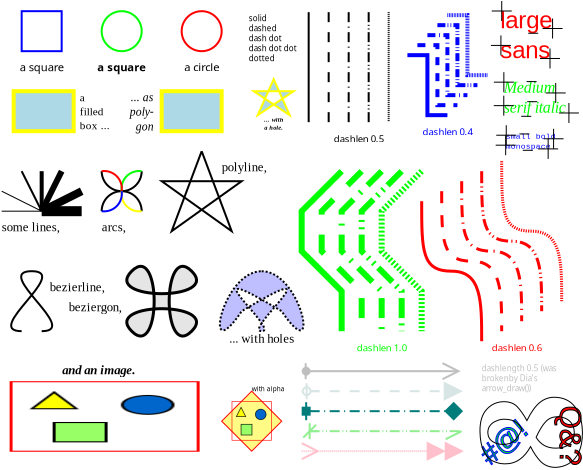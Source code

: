 <?xml version="1.0" encoding="UTF-8"?>
<dia:diagram xmlns:dia="http://www.lysator.liu.se/~alla/dia/">
  <dia:layer name="Background" visible="true">
    <dia:object type="Standard - Text" version="1" id="O0">
      <dia:attribute name="obj_pos">
        <dia:point val="26.108,5.081"/>
      </dia:attribute>
      <dia:attribute name="obj_bb">
        <dia:rectangle val="26.108,4.366;29.378,6.146"/>
      </dia:attribute>
      <dia:attribute name="text">
        <dia:composite type="text">
          <dia:attribute name="string">
            <dia:string>#Medium
serif italic#</dia:string>
          </dia:attribute>
          <dia:attribute name="font">
            <dia:font family="Times New Roman" style="8" name="Times-Italic"/>
          </dia:attribute>
          <dia:attribute name="height">
            <dia:real val="1"/>
          </dia:attribute>
          <dia:attribute name="pos">
            <dia:point val="26.108,5.081"/>
          </dia:attribute>
          <dia:attribute name="color">
            <dia:color val="#00ff00"/>
          </dia:attribute>
          <dia:attribute name="alignment">
            <dia:enum val="0"/>
          </dia:attribute>
        </dia:composite>
      </dia:attribute>
      <dia:attribute name="valign">
        <dia:enum val="3"/>
      </dia:attribute>
    </dia:object>
    <dia:object type="Standard - Polygon" version="0" id="O1">
      <dia:attribute name="obj_pos">
        <dia:point val="13.5,20"/>
      </dia:attribute>
      <dia:attribute name="obj_bb">
        <dia:rectangle val="12,20;15,23"/>
      </dia:attribute>
      <dia:attribute name="poly_points">
        <dia:point val="13.5,20"/>
        <dia:point val="15,21.5"/>
        <dia:point val="13.5,23"/>
        <dia:point val="12,21.5"/>
      </dia:attribute>
      <dia:attribute name="line_color">
        <dia:color val="#ff0000"/>
      </dia:attribute>
      <dia:attribute name="line_width">
        <dia:real val="0"/>
      </dia:attribute>
      <dia:attribute name="inner_color">
        <dia:color val="#fffb85"/>
      </dia:attribute>
      <dia:attribute name="show_background">
        <dia:boolean val="true"/>
      </dia:attribute>
    </dia:object>
    <dia:object type="Standard - Box" version="0" id="O2">
      <dia:attribute name="obj_pos">
        <dia:point val="6,1"/>
      </dia:attribute>
      <dia:attribute name="obj_bb">
        <dia:rectangle val="5.95,0.95;8.05,3.05"/>
      </dia:attribute>
      <dia:attribute name="elem_corner">
        <dia:point val="6,1"/>
      </dia:attribute>
      <dia:attribute name="elem_width">
        <dia:real val="2"/>
      </dia:attribute>
      <dia:attribute name="elem_height">
        <dia:real val="2"/>
      </dia:attribute>
      <dia:attribute name="border_color">
        <dia:color val="#00ff00"/>
      </dia:attribute>
      <dia:attribute name="show_background">
        <dia:boolean val="true"/>
      </dia:attribute>
      <dia:attribute name="corner_radius">
        <dia:real val="1"/>
      </dia:attribute>
    </dia:object>
    <dia:object type="Standard - Text" version="1" id="O3">
      <dia:attribute name="obj_pos">
        <dia:point val="7,4"/>
      </dia:attribute>
      <dia:attribute name="obj_bb">
        <dia:rectangle val="5.633,3.48;8.367,4.133"/>
      </dia:attribute>
      <dia:attribute name="text">
        <dia:composite type="text">
          <dia:attribute name="string">
            <dia:string>#a square#</dia:string>
          </dia:attribute>
          <dia:attribute name="font">
            <dia:font family="sans" style="80" name="Helvetica-Bold"/>
          </dia:attribute>
          <dia:attribute name="height">
            <dia:real val="0.7"/>
          </dia:attribute>
          <dia:attribute name="pos">
            <dia:point val="7,4"/>
          </dia:attribute>
          <dia:attribute name="color">
            <dia:color val="#000000"/>
          </dia:attribute>
          <dia:attribute name="alignment">
            <dia:enum val="1"/>
          </dia:attribute>
        </dia:composite>
      </dia:attribute>
      <dia:attribute name="valign">
        <dia:enum val="3"/>
      </dia:attribute>
    </dia:object>
    <dia:object type="Standard - Ellipse" version="0" id="O4">
      <dia:attribute name="obj_pos">
        <dia:point val="10,1"/>
      </dia:attribute>
      <dia:attribute name="obj_bb">
        <dia:rectangle val="9.95,0.95;12.05,3.05"/>
      </dia:attribute>
      <dia:attribute name="elem_corner">
        <dia:point val="10,1"/>
      </dia:attribute>
      <dia:attribute name="elem_width">
        <dia:real val="2"/>
      </dia:attribute>
      <dia:attribute name="elem_height">
        <dia:real val="2"/>
      </dia:attribute>
      <dia:attribute name="border_color">
        <dia:color val="#ff0000"/>
      </dia:attribute>
      <dia:attribute name="show_background">
        <dia:boolean val="false"/>
      </dia:attribute>
    </dia:object>
    <dia:object type="Standard - Text" version="1" id="O5">
      <dia:attribute name="obj_pos">
        <dia:point val="11,4"/>
      </dia:attribute>
      <dia:attribute name="obj_bb">
        <dia:rectangle val="9.996,3.48;12.004,4.133"/>
      </dia:attribute>
      <dia:attribute name="text">
        <dia:composite type="text">
          <dia:attribute name="string">
            <dia:string>#a circle#</dia:string>
          </dia:attribute>
          <dia:attribute name="font">
            <dia:font family="sans" style="0" name="Helvetica"/>
          </dia:attribute>
          <dia:attribute name="height">
            <dia:real val="0.7"/>
          </dia:attribute>
          <dia:attribute name="pos">
            <dia:point val="11,4"/>
          </dia:attribute>
          <dia:attribute name="color">
            <dia:color val="#000000"/>
          </dia:attribute>
          <dia:attribute name="alignment">
            <dia:enum val="1"/>
          </dia:attribute>
        </dia:composite>
      </dia:attribute>
      <dia:attribute name="valign">
        <dia:enum val="3"/>
      </dia:attribute>
    </dia:object>
    <dia:object type="Standard - Box" version="0" id="O6">
      <dia:attribute name="obj_pos">
        <dia:point val="1.6,5"/>
      </dia:attribute>
      <dia:attribute name="obj_bb">
        <dia:rectangle val="1.5,4.9;4.7,7.1"/>
      </dia:attribute>
      <dia:attribute name="elem_corner">
        <dia:point val="1.6,5"/>
      </dia:attribute>
      <dia:attribute name="elem_width">
        <dia:real val="3"/>
      </dia:attribute>
      <dia:attribute name="elem_height">
        <dia:real val="2"/>
      </dia:attribute>
      <dia:attribute name="border_width">
        <dia:real val="0.2"/>
      </dia:attribute>
      <dia:attribute name="border_color">
        <dia:color val="#ffff00"/>
      </dia:attribute>
      <dia:attribute name="inner_color">
        <dia:color val="#add8e6"/>
      </dia:attribute>
      <dia:attribute name="show_background">
        <dia:boolean val="true"/>
      </dia:attribute>
    </dia:object>
    <dia:object type="Standard - Text" version="1" id="O7">
      <dia:attribute name="obj_pos">
        <dia:point val="4.9,5.5"/>
      </dia:attribute>
      <dia:attribute name="obj_bb">
        <dia:rectangle val="4.9,5;6.3,6.867"/>
      </dia:attribute>
      <dia:attribute name="text">
        <dia:composite type="text">
          <dia:attribute name="string">
            <dia:string>#a 
filled
box ...#</dia:string>
          </dia:attribute>
          <dia:attribute name="font">
            <dia:font family="times new roman" style="0" name="Times-Roman"/>
          </dia:attribute>
          <dia:attribute name="height">
            <dia:real val="0.7"/>
          </dia:attribute>
          <dia:attribute name="pos">
            <dia:point val="4.9,5.5"/>
          </dia:attribute>
          <dia:attribute name="color">
            <dia:color val="#000000"/>
          </dia:attribute>
          <dia:attribute name="alignment">
            <dia:enum val="0"/>
          </dia:attribute>
        </dia:composite>
      </dia:attribute>
      <dia:attribute name="valign">
        <dia:enum val="3"/>
      </dia:attribute>
    </dia:object>
    <dia:object type="Standard - Polygon" version="0" id="O8">
      <dia:attribute name="obj_pos">
        <dia:point val="9,5"/>
      </dia:attribute>
      <dia:attribute name="obj_bb">
        <dia:rectangle val="8.9,4.9;12.1,7.1"/>
      </dia:attribute>
      <dia:attribute name="poly_points">
        <dia:point val="9,5"/>
        <dia:point val="12,5"/>
        <dia:point val="12,7"/>
        <dia:point val="9,7"/>
      </dia:attribute>
      <dia:attribute name="line_color">
        <dia:color val="#ffff00"/>
      </dia:attribute>
      <dia:attribute name="line_width">
        <dia:real val="0.2"/>
      </dia:attribute>
      <dia:attribute name="inner_color">
        <dia:color val="#add8e6"/>
      </dia:attribute>
      <dia:attribute name="show_background">
        <dia:boolean val="true"/>
      </dia:attribute>
    </dia:object>
    <dia:object type="Standard - Text" version="1" id="O9">
      <dia:attribute name="obj_pos">
        <dia:point val="8.6,5.5"/>
      </dia:attribute>
      <dia:attribute name="obj_bb">
        <dia:rectangle val="7.35,4.978;8.6,6.928"/>
      </dia:attribute>
      <dia:attribute name="text">
        <dia:composite type="text">
          <dia:attribute name="string">
            <dia:string>#... as
poly-
gon#</dia:string>
          </dia:attribute>
          <dia:attribute name="font">
            <dia:font family="times new roman" style="8" name="Times-Italic"/>
          </dia:attribute>
          <dia:attribute name="height">
            <dia:real val="0.73"/>
          </dia:attribute>
          <dia:attribute name="pos">
            <dia:point val="8.6,5.5"/>
          </dia:attribute>
          <dia:attribute name="color">
            <dia:color val="#000000"/>
          </dia:attribute>
          <dia:attribute name="alignment">
            <dia:enum val="2"/>
          </dia:attribute>
        </dia:composite>
      </dia:attribute>
      <dia:attribute name="valign">
        <dia:enum val="3"/>
      </dia:attribute>
    </dia:object>
    <dia:object type="Standard - Text" version="1" id="O10">
      <dia:attribute name="obj_pos">
        <dia:point val="3,4"/>
      </dia:attribute>
      <dia:attribute name="obj_bb">
        <dia:rectangle val="1.786,3.48;4.214,4.133"/>
      </dia:attribute>
      <dia:attribute name="text">
        <dia:composite type="text">
          <dia:attribute name="string">
            <dia:string>#a square#</dia:string>
          </dia:attribute>
          <dia:attribute name="font">
            <dia:font family="sans" style="0" name="Helvetica"/>
          </dia:attribute>
          <dia:attribute name="height">
            <dia:real val="0.7"/>
          </dia:attribute>
          <dia:attribute name="pos">
            <dia:point val="3,4"/>
          </dia:attribute>
          <dia:attribute name="color">
            <dia:color val="#000000"/>
          </dia:attribute>
          <dia:attribute name="alignment">
            <dia:enum val="1"/>
          </dia:attribute>
        </dia:composite>
      </dia:attribute>
      <dia:attribute name="valign">
        <dia:enum val="3"/>
      </dia:attribute>
    </dia:object>
    <dia:object type="Standard - Box" version="0" id="O11">
      <dia:attribute name="obj_pos">
        <dia:point val="2,1"/>
      </dia:attribute>
      <dia:attribute name="obj_bb">
        <dia:rectangle val="1.95,0.95;4.05,3.05"/>
      </dia:attribute>
      <dia:attribute name="elem_corner">
        <dia:point val="2,1"/>
      </dia:attribute>
      <dia:attribute name="elem_width">
        <dia:real val="2"/>
      </dia:attribute>
      <dia:attribute name="elem_height">
        <dia:real val="2"/>
      </dia:attribute>
      <dia:attribute name="border_color">
        <dia:color val="#0000ff"/>
      </dia:attribute>
      <dia:attribute name="show_background">
        <dia:boolean val="true"/>
      </dia:attribute>
    </dia:object>
    <dia:object type="Standard - Line" version="0" id="O12">
      <dia:attribute name="obj_pos">
        <dia:point val="1,11"/>
      </dia:attribute>
      <dia:attribute name="obj_bb">
        <dia:rectangle val="0.995,10.995;3.005,11.005"/>
      </dia:attribute>
      <dia:attribute name="conn_endpoints">
        <dia:point val="1,11"/>
        <dia:point val="3,11"/>
      </dia:attribute>
      <dia:attribute name="numcp">
        <dia:int val="1"/>
      </dia:attribute>
      <dia:attribute name="line_width">
        <dia:real val="0.01"/>
      </dia:attribute>
    </dia:object>
    <dia:object type="Standard - Line" version="0" id="O13">
      <dia:attribute name="obj_pos">
        <dia:point val="3,11"/>
      </dia:attribute>
      <dia:attribute name="obj_bb">
        <dia:rectangle val="0.966,9.966;3.034,11.034"/>
      </dia:attribute>
      <dia:attribute name="conn_endpoints">
        <dia:point val="3,11"/>
        <dia:point val="1,10"/>
      </dia:attribute>
      <dia:attribute name="numcp">
        <dia:int val="1"/>
      </dia:attribute>
      <dia:attribute name="line_width">
        <dia:real val="0.05"/>
      </dia:attribute>
    </dia:object>
    <dia:object type="Standard - Line" version="0" id="O14">
      <dia:attribute name="obj_pos">
        <dia:point val="3,11"/>
      </dia:attribute>
      <dia:attribute name="obj_bb">
        <dia:rectangle val="1.933,8.933;3.067,11.067"/>
      </dia:attribute>
      <dia:attribute name="conn_endpoints">
        <dia:point val="3,11"/>
        <dia:point val="2,9"/>
      </dia:attribute>
      <dia:attribute name="numcp">
        <dia:int val="1"/>
      </dia:attribute>
    </dia:object>
    <dia:object type="Standard - Line" version="0" id="O15">
      <dia:attribute name="obj_pos">
        <dia:point val="3,11"/>
      </dia:attribute>
      <dia:attribute name="obj_bb">
        <dia:rectangle val="2.9,8.9;3.1,11.1"/>
      </dia:attribute>
      <dia:attribute name="conn_endpoints">
        <dia:point val="3,11"/>
        <dia:point val="3,9"/>
      </dia:attribute>
      <dia:attribute name="numcp">
        <dia:int val="1"/>
      </dia:attribute>
      <dia:attribute name="line_width">
        <dia:real val="0.2"/>
      </dia:attribute>
    </dia:object>
    <dia:object type="Standard - Line" version="0" id="O16">
      <dia:attribute name="obj_pos">
        <dia:point val="3,11"/>
      </dia:attribute>
      <dia:attribute name="obj_bb">
        <dia:rectangle val="2.799,8.799;4.201,11.201"/>
      </dia:attribute>
      <dia:attribute name="conn_endpoints">
        <dia:point val="3,11"/>
        <dia:point val="4,9"/>
      </dia:attribute>
      <dia:attribute name="numcp">
        <dia:int val="1"/>
      </dia:attribute>
      <dia:attribute name="line_width">
        <dia:real val="0.3"/>
      </dia:attribute>
    </dia:object>
    <dia:object type="Standard - Line" version="0" id="O17">
      <dia:attribute name="obj_pos">
        <dia:point val="3,11"/>
      </dia:attribute>
      <dia:attribute name="obj_bb">
        <dia:rectangle val="2.732,9.732;5.268,11.268"/>
      </dia:attribute>
      <dia:attribute name="conn_endpoints">
        <dia:point val="3,11"/>
        <dia:point val="5,10"/>
      </dia:attribute>
      <dia:attribute name="numcp">
        <dia:int val="1"/>
      </dia:attribute>
      <dia:attribute name="line_width">
        <dia:real val="0.4"/>
      </dia:attribute>
    </dia:object>
    <dia:object type="Standard - Line" version="0" id="O18">
      <dia:attribute name="obj_pos">
        <dia:point val="3,11"/>
      </dia:attribute>
      <dia:attribute name="obj_bb">
        <dia:rectangle val="2.75,10.75;5.25,11.25"/>
      </dia:attribute>
      <dia:attribute name="conn_endpoints">
        <dia:point val="3,11"/>
        <dia:point val="5,11"/>
      </dia:attribute>
      <dia:attribute name="numcp">
        <dia:int val="1"/>
      </dia:attribute>
      <dia:attribute name="line_width">
        <dia:real val="0.5"/>
      </dia:attribute>
    </dia:object>
    <dia:object type="Standard - Text" version="1" id="O19">
      <dia:attribute name="obj_pos">
        <dia:point val="1,12"/>
      </dia:attribute>
      <dia:attribute name="obj_bb">
        <dia:rectangle val="1,11.428;3.88,12.14"/>
      </dia:attribute>
      <dia:attribute name="text">
        <dia:composite type="text">
          <dia:attribute name="string">
            <dia:string>#some lines,#</dia:string>
          </dia:attribute>
          <dia:attribute name="font">
            <dia:font family="times new roman" style="0" name="Times-Roman"/>
          </dia:attribute>
          <dia:attribute name="height">
            <dia:real val="0.8"/>
          </dia:attribute>
          <dia:attribute name="pos">
            <dia:point val="1,12"/>
          </dia:attribute>
          <dia:attribute name="color">
            <dia:color val="#000000"/>
          </dia:attribute>
          <dia:attribute name="alignment">
            <dia:enum val="0"/>
          </dia:attribute>
        </dia:composite>
      </dia:attribute>
      <dia:attribute name="valign">
        <dia:enum val="3"/>
      </dia:attribute>
    </dia:object>
    <dia:object type="Standard - Text" version="1" id="O20">
      <dia:attribute name="obj_pos">
        <dia:point val="6,12"/>
      </dia:attribute>
      <dia:attribute name="obj_bb">
        <dia:rectangle val="6,11.428;7.192,12.14"/>
      </dia:attribute>
      <dia:attribute name="text">
        <dia:composite type="text">
          <dia:attribute name="string">
            <dia:string>#arcs,#</dia:string>
          </dia:attribute>
          <dia:attribute name="font">
            <dia:font family="times new roman" style="0" name="Times-Roman"/>
          </dia:attribute>
          <dia:attribute name="height">
            <dia:real val="0.8"/>
          </dia:attribute>
          <dia:attribute name="pos">
            <dia:point val="6,12"/>
          </dia:attribute>
          <dia:attribute name="color">
            <dia:color val="#000000"/>
          </dia:attribute>
          <dia:attribute name="alignment">
            <dia:enum val="0"/>
          </dia:attribute>
        </dia:composite>
      </dia:attribute>
      <dia:attribute name="valign">
        <dia:enum val="3"/>
      </dia:attribute>
    </dia:object>
    <dia:object type="Standard - PolyLine" version="0" id="O21">
      <dia:attribute name="obj_pos">
        <dia:point val="11,8"/>
      </dia:attribute>
      <dia:attribute name="obj_bb">
        <dia:rectangle val="8.844,7.936;13.156,12.136"/>
      </dia:attribute>
      <dia:attribute name="poly_points">
        <dia:point val="11,8"/>
        <dia:point val="9.5,12"/>
        <dia:point val="13,9.5"/>
        <dia:point val="9,9.5"/>
        <dia:point val="12.5,12"/>
        <dia:point val="11,8"/>
      </dia:attribute>
    </dia:object>
    <dia:object type="Standard - Text" version="1" id="O22">
      <dia:attribute name="obj_pos">
        <dia:point val="12,9"/>
      </dia:attribute>
      <dia:attribute name="obj_bb">
        <dia:rectangle val="12,8.428;14.26,9.14"/>
      </dia:attribute>
      <dia:attribute name="text">
        <dia:composite type="text">
          <dia:attribute name="string">
            <dia:string>#polyline,#</dia:string>
          </dia:attribute>
          <dia:attribute name="font">
            <dia:font family="times new roman" style="0" name="Times-Roman"/>
          </dia:attribute>
          <dia:attribute name="height">
            <dia:real val="0.8"/>
          </dia:attribute>
          <dia:attribute name="pos">
            <dia:point val="12,9"/>
          </dia:attribute>
          <dia:attribute name="color">
            <dia:color val="#000000"/>
          </dia:attribute>
          <dia:attribute name="alignment">
            <dia:enum val="0"/>
          </dia:attribute>
        </dia:composite>
      </dia:attribute>
      <dia:attribute name="valign">
        <dia:enum val="3"/>
      </dia:attribute>
    </dia:object>
    <dia:object type="Standard - BezierLine" version="0" id="O23">
      <dia:attribute name="obj_pos">
        <dia:point val="3,17"/>
      </dia:attribute>
      <dia:attribute name="obj_bb">
        <dia:rectangle val="1.425,13.95;3.575,17.05"/>
      </dia:attribute>
      <dia:attribute name="bez_points">
        <dia:point val="3,17"/>
        <dia:point val="5,17"/>
        <dia:point val="0.5,14"/>
        <dia:point val="2.5,14"/>
        <dia:point val="4.5,14"/>
        <dia:point val="0,17"/>
        <dia:point val="2,17"/>
      </dia:attribute>
      <dia:attribute name="corner_types">
        <dia:enum val="0"/>
        <dia:enum val="0"/>
        <dia:enum val="0"/>
      </dia:attribute>
    </dia:object>
    <dia:object type="Standard - Text" version="1" id="O24">
      <dia:attribute name="obj_pos">
        <dia:point val="3.4,15"/>
      </dia:attribute>
      <dia:attribute name="obj_bb">
        <dia:rectangle val="3.4,14.428;6.085,15.14"/>
      </dia:attribute>
      <dia:attribute name="text">
        <dia:composite type="text">
          <dia:attribute name="string">
            <dia:string>#bezierline,#</dia:string>
          </dia:attribute>
          <dia:attribute name="font">
            <dia:font family="times new roman" style="0" name="Times-Roman"/>
          </dia:attribute>
          <dia:attribute name="height">
            <dia:real val="0.8"/>
          </dia:attribute>
          <dia:attribute name="pos">
            <dia:point val="3.4,15"/>
          </dia:attribute>
          <dia:attribute name="color">
            <dia:color val="#000000"/>
          </dia:attribute>
          <dia:attribute name="alignment">
            <dia:enum val="0"/>
          </dia:attribute>
        </dia:composite>
      </dia:attribute>
      <dia:attribute name="valign">
        <dia:enum val="3"/>
      </dia:attribute>
    </dia:object>
    <dia:object type="Standard - Beziergon" version="0" id="O25">
      <dia:attribute name="obj_pos">
        <dia:point val="7.5,14"/>
      </dia:attribute>
      <dia:attribute name="obj_bb">
        <dia:rectangle val="6.793,13.293;11.207,17.707"/>
      </dia:attribute>
      <dia:attribute name="bez_points">
        <dia:point val="7.5,14"/>
        <dia:point val="6,15.5"/>
        <dia:point val="12,15.5"/>
        <dia:point val="10.5,14"/>
        <dia:point val="9,12.5"/>
        <dia:point val="9,18.5"/>
        <dia:point val="10.5,17"/>
        <dia:point val="12,15.5"/>
        <dia:point val="6,15.5"/>
        <dia:point val="7.5,17"/>
        <dia:point val="9,18.5"/>
        <dia:point val="9,12.5"/>
      </dia:attribute>
      <dia:attribute name="corner_types">
        <dia:enum val="366"/>
        <dia:enum val="0"/>
        <dia:enum val="0"/>
        <dia:enum val="0"/>
        <dia:enum val="0"/>
      </dia:attribute>
      <dia:attribute name="line_width">
        <dia:real val="0.15"/>
      </dia:attribute>
      <dia:attribute name="inner_color">
        <dia:color val="#e5e5e5"/>
      </dia:attribute>
      <dia:attribute name="show_background">
        <dia:boolean val="true"/>
      </dia:attribute>
    </dia:object>
    <dia:object type="Standard - Image" version="0" id="O26">
      <dia:attribute name="obj_pos">
        <dia:point val="1.4,19.5"/>
      </dia:attribute>
      <dia:attribute name="obj_bb">
        <dia:rectangle val="1.35,19.45;10.95,23.079"/>
      </dia:attribute>
      <dia:attribute name="elem_corner">
        <dia:point val="1.4,19.5"/>
      </dia:attribute>
      <dia:attribute name="elem_width">
        <dia:real val="9.5"/>
      </dia:attribute>
      <dia:attribute name="elem_height">
        <dia:real val="3.529"/>
      </dia:attribute>
      <dia:attribute name="draw_border">
        <dia:boolean val="false"/>
      </dia:attribute>
      <dia:attribute name="keep_aspect">
        <dia:boolean val="true"/>
      </dia:attribute>
      <dia:attribute name="file">
        <dia:string>#dia_logo.png#</dia:string>
      </dia:attribute>
    </dia:object>
    <dia:object type="Standard - Text" version="1" id="O27">
      <dia:attribute name="obj_pos">
        <dia:point val="7,16"/>
      </dia:attribute>
      <dia:attribute name="obj_bb">
        <dia:rectangle val="4.327,15.428;7,16.14"/>
      </dia:attribute>
      <dia:attribute name="text">
        <dia:composite type="text">
          <dia:attribute name="string">
            <dia:string>#beziergon,#</dia:string>
          </dia:attribute>
          <dia:attribute name="font">
            <dia:font family="times new roman" style="0" name="Times-Roman"/>
          </dia:attribute>
          <dia:attribute name="height">
            <dia:real val="0.8"/>
          </dia:attribute>
          <dia:attribute name="pos">
            <dia:point val="7,16"/>
          </dia:attribute>
          <dia:attribute name="color">
            <dia:color val="#000000"/>
          </dia:attribute>
          <dia:attribute name="alignment">
            <dia:enum val="2"/>
          </dia:attribute>
        </dia:composite>
      </dia:attribute>
      <dia:attribute name="valign">
        <dia:enum val="3"/>
      </dia:attribute>
    </dia:object>
    <dia:object type="Standard - Text" version="1" id="O28">
      <dia:attribute name="obj_pos">
        <dia:point val="5.85,19.15"/>
      </dia:attribute>
      <dia:attribute name="obj_bb">
        <dia:rectangle val="3.974,18.578;7.726,19.29"/>
      </dia:attribute>
      <dia:attribute name="text">
        <dia:composite type="text">
          <dia:attribute name="string">
            <dia:string>#and an image.#</dia:string>
          </dia:attribute>
          <dia:attribute name="font">
            <dia:font family="times new roman" style="88" name="Times-BoldItalic"/>
          </dia:attribute>
          <dia:attribute name="height">
            <dia:real val="0.8"/>
          </dia:attribute>
          <dia:attribute name="pos">
            <dia:point val="5.85,19.15"/>
          </dia:attribute>
          <dia:attribute name="color">
            <dia:color val="#000000"/>
          </dia:attribute>
          <dia:attribute name="alignment">
            <dia:enum val="1"/>
          </dia:attribute>
        </dia:composite>
      </dia:attribute>
      <dia:attribute name="valign">
        <dia:enum val="3"/>
      </dia:attribute>
    </dia:object>
    <dia:object type="Standard - Text" version="1" id="O29">
      <dia:attribute name="obj_pos">
        <dia:point val="13.351,1.498"/>
      </dia:attribute>
      <dia:attribute name="obj_bb">
        <dia:rectangle val="13.351,1.126;15.881,3.463"/>
      </dia:attribute>
      <dia:attribute name="text">
        <dia:composite type="text">
          <dia:attribute name="string">
            <dia:string>#solid
dashed
dash dot
dash dot dot
dotted#</dia:string>
          </dia:attribute>
          <dia:attribute name="font">
            <dia:font family="sans" style="0" name="Helvetica"/>
          </dia:attribute>
          <dia:attribute name="height">
            <dia:real val="0.5"/>
          </dia:attribute>
          <dia:attribute name="pos">
            <dia:point val="13.351,1.498"/>
          </dia:attribute>
          <dia:attribute name="color">
            <dia:color val="#000000"/>
          </dia:attribute>
          <dia:attribute name="alignment">
            <dia:enum val="0"/>
          </dia:attribute>
        </dia:composite>
      </dia:attribute>
      <dia:attribute name="valign">
        <dia:enum val="3"/>
      </dia:attribute>
    </dia:object>
    <dia:group>
      <dia:object type="Standard - PolyLine" version="0" id="O30">
        <dia:attribute name="obj_pos">
          <dia:point val="18,9"/>
        </dia:attribute>
        <dia:attribute name="obj_bb">
          <dia:rectangle val="15.85,8.788;18.212,17.15"/>
        </dia:attribute>
        <dia:attribute name="poly_points">
          <dia:point val="18,9"/>
          <dia:point val="16,11"/>
          <dia:point val="16,13"/>
          <dia:point val="18,15"/>
          <dia:point val="18,17"/>
        </dia:attribute>
        <dia:attribute name="line_color">
          <dia:color val="#00ff00"/>
        </dia:attribute>
        <dia:attribute name="line_width">
          <dia:real val="0.3"/>
        </dia:attribute>
      </dia:object>
      <dia:object type="Standard - PolyLine" version="0" id="O31">
        <dia:attribute name="obj_pos">
          <dia:point val="19,9"/>
        </dia:attribute>
        <dia:attribute name="obj_bb">
          <dia:rectangle val="16.85,8.788;19.212,17.15"/>
        </dia:attribute>
        <dia:attribute name="poly_points">
          <dia:point val="19,9"/>
          <dia:point val="17,11"/>
          <dia:point val="17,13"/>
          <dia:point val="19,15"/>
          <dia:point val="19,17"/>
        </dia:attribute>
        <dia:attribute name="line_color">
          <dia:color val="#00ff00"/>
        </dia:attribute>
        <dia:attribute name="line_width">
          <dia:real val="0.3"/>
        </dia:attribute>
        <dia:attribute name="line_style">
          <dia:enum val="1"/>
        </dia:attribute>
      </dia:object>
      <dia:object type="Standard - PolyLine" version="0" id="O32">
        <dia:attribute name="obj_pos">
          <dia:point val="20,9"/>
        </dia:attribute>
        <dia:attribute name="obj_bb">
          <dia:rectangle val="17.85,8.788;20.212,17.15"/>
        </dia:attribute>
        <dia:attribute name="poly_points">
          <dia:point val="20,9"/>
          <dia:point val="18,11"/>
          <dia:point val="18,13"/>
          <dia:point val="20,15"/>
          <dia:point val="20,17"/>
        </dia:attribute>
        <dia:attribute name="line_color">
          <dia:color val="#00ff00"/>
        </dia:attribute>
        <dia:attribute name="line_width">
          <dia:real val="0.3"/>
        </dia:attribute>
        <dia:attribute name="line_style">
          <dia:enum val="2"/>
        </dia:attribute>
      </dia:object>
      <dia:object type="Standard - PolyLine" version="0" id="O33">
        <dia:attribute name="obj_pos">
          <dia:point val="21,9"/>
        </dia:attribute>
        <dia:attribute name="obj_bb">
          <dia:rectangle val="18.85,8.788;21.212,17.15"/>
        </dia:attribute>
        <dia:attribute name="poly_points">
          <dia:point val="21,9"/>
          <dia:point val="19,11"/>
          <dia:point val="19,13"/>
          <dia:point val="21,15"/>
          <dia:point val="21,17"/>
        </dia:attribute>
        <dia:attribute name="line_color">
          <dia:color val="#00ff00"/>
        </dia:attribute>
        <dia:attribute name="line_width">
          <dia:real val="0.3"/>
        </dia:attribute>
        <dia:attribute name="line_style">
          <dia:enum val="3"/>
        </dia:attribute>
      </dia:object>
      <dia:object type="Standard - PolyLine" version="0" id="O34">
        <dia:attribute name="obj_pos">
          <dia:point val="22,9"/>
        </dia:attribute>
        <dia:attribute name="obj_bb">
          <dia:rectangle val="19.85,8.788;22.212,17.15"/>
        </dia:attribute>
        <dia:attribute name="poly_points">
          <dia:point val="22,9"/>
          <dia:point val="20,11"/>
          <dia:point val="20,13"/>
          <dia:point val="22,15"/>
          <dia:point val="22,17"/>
        </dia:attribute>
        <dia:attribute name="line_color">
          <dia:color val="#00ff00"/>
        </dia:attribute>
        <dia:attribute name="line_width">
          <dia:real val="0.3"/>
        </dia:attribute>
        <dia:attribute name="line_style">
          <dia:enum val="4"/>
        </dia:attribute>
      </dia:object>
      <dia:object type="Standard - Text" version="1" id="O35">
        <dia:attribute name="obj_pos">
          <dia:point val="20,18"/>
        </dia:attribute>
        <dia:attribute name="obj_bb">
          <dia:rectangle val="18.599,17.552;21.401,18.115"/>
        </dia:attribute>
        <dia:attribute name="text">
          <dia:composite type="text">
            <dia:attribute name="string">
              <dia:string>#dashlen 1.0#</dia:string>
            </dia:attribute>
            <dia:attribute name="font">
              <dia:font family="sans" style="0" name="Helvetica"/>
            </dia:attribute>
            <dia:attribute name="height">
              <dia:real val="0.6"/>
            </dia:attribute>
            <dia:attribute name="pos">
              <dia:point val="20,18"/>
            </dia:attribute>
            <dia:attribute name="color">
              <dia:color val="#00ff00"/>
            </dia:attribute>
            <dia:attribute name="alignment">
              <dia:enum val="1"/>
            </dia:attribute>
          </dia:composite>
        </dia:attribute>
        <dia:attribute name="valign">
          <dia:enum val="3"/>
        </dia:attribute>
      </dia:object>
    </dia:group>
    <dia:group>
      <dia:object type="Standard - Line" version="0" id="O36">
        <dia:attribute name="obj_pos">
          <dia:point val="16.35,1.049"/>
        </dia:attribute>
        <dia:attribute name="obj_bb">
          <dia:rectangle val="16.3,0.999;16.4,6.599"/>
        </dia:attribute>
        <dia:attribute name="conn_endpoints">
          <dia:point val="16.35,1.049"/>
          <dia:point val="16.35,6.549"/>
        </dia:attribute>
        <dia:attribute name="numcp">
          <dia:int val="1"/>
        </dia:attribute>
      </dia:object>
      <dia:object type="Standard - Line" version="0" id="O37">
        <dia:attribute name="obj_pos">
          <dia:point val="17.35,6.549"/>
        </dia:attribute>
        <dia:attribute name="obj_bb">
          <dia:rectangle val="17.3,0.999;17.4,6.599"/>
        </dia:attribute>
        <dia:attribute name="conn_endpoints">
          <dia:point val="17.35,6.549"/>
          <dia:point val="17.35,1.049"/>
        </dia:attribute>
        <dia:attribute name="numcp">
          <dia:int val="1"/>
        </dia:attribute>
        <dia:attribute name="line_style">
          <dia:enum val="1"/>
        </dia:attribute>
        <dia:attribute name="dashlength">
          <dia:real val="0.5"/>
        </dia:attribute>
      </dia:object>
      <dia:object type="Standard - Line" version="0" id="O38">
        <dia:attribute name="obj_pos">
          <dia:point val="18.35,1.049"/>
        </dia:attribute>
        <dia:attribute name="obj_bb">
          <dia:rectangle val="18.3,0.999;18.4,6.599"/>
        </dia:attribute>
        <dia:attribute name="conn_endpoints">
          <dia:point val="18.35,1.049"/>
          <dia:point val="18.35,6.549"/>
        </dia:attribute>
        <dia:attribute name="numcp">
          <dia:int val="1"/>
        </dia:attribute>
        <dia:attribute name="line_style">
          <dia:enum val="2"/>
        </dia:attribute>
        <dia:attribute name="dashlength">
          <dia:real val="0.5"/>
        </dia:attribute>
      </dia:object>
      <dia:object type="Standard - Line" version="0" id="O39">
        <dia:attribute name="obj_pos">
          <dia:point val="19.35,1.049"/>
        </dia:attribute>
        <dia:attribute name="obj_bb">
          <dia:rectangle val="19.3,0.999;19.4,6.599"/>
        </dia:attribute>
        <dia:attribute name="conn_endpoints">
          <dia:point val="19.35,1.049"/>
          <dia:point val="19.35,6.549"/>
        </dia:attribute>
        <dia:attribute name="numcp">
          <dia:int val="1"/>
        </dia:attribute>
        <dia:attribute name="line_style">
          <dia:enum val="3"/>
        </dia:attribute>
        <dia:attribute name="dashlength">
          <dia:real val="0.5"/>
        </dia:attribute>
      </dia:object>
      <dia:object type="Standard - Line" version="0" id="O40">
        <dia:attribute name="obj_pos">
          <dia:point val="20.35,1.049"/>
        </dia:attribute>
        <dia:attribute name="obj_bb">
          <dia:rectangle val="20.3,0.999;20.4,6.599"/>
        </dia:attribute>
        <dia:attribute name="conn_endpoints">
          <dia:point val="20.35,1.049"/>
          <dia:point val="20.35,6.549"/>
        </dia:attribute>
        <dia:attribute name="numcp">
          <dia:int val="1"/>
        </dia:attribute>
        <dia:attribute name="line_style">
          <dia:enum val="4"/>
        </dia:attribute>
        <dia:attribute name="dashlength">
          <dia:real val="0.5"/>
        </dia:attribute>
      </dia:object>
      <dia:object type="Standard - Text" version="1" id="O41">
        <dia:attribute name="obj_pos">
          <dia:point val="18.85,7.549"/>
        </dia:attribute>
        <dia:attribute name="obj_bb">
          <dia:rectangle val="17.449,7.102;20.251,7.664"/>
        </dia:attribute>
        <dia:attribute name="text">
          <dia:composite type="text">
            <dia:attribute name="string">
              <dia:string>#dashlen 0.5#</dia:string>
            </dia:attribute>
            <dia:attribute name="font">
              <dia:font family="sans" style="0" name="Helvetica"/>
            </dia:attribute>
            <dia:attribute name="height">
              <dia:real val="0.6"/>
            </dia:attribute>
            <dia:attribute name="pos">
              <dia:point val="18.85,7.549"/>
            </dia:attribute>
            <dia:attribute name="color">
              <dia:color val="#000000"/>
            </dia:attribute>
            <dia:attribute name="alignment">
              <dia:enum val="1"/>
            </dia:attribute>
          </dia:composite>
        </dia:attribute>
        <dia:attribute name="valign">
          <dia:enum val="3"/>
        </dia:attribute>
      </dia:object>
    </dia:group>
    <dia:group>
      <dia:object type="Standard - ZigZagLine" version="1" id="O42">
        <dia:attribute name="obj_pos">
          <dia:point val="21.287,3.199"/>
        </dia:attribute>
        <dia:attribute name="obj_bb">
          <dia:rectangle val="21.187,3.099;23.387,6.299"/>
        </dia:attribute>
        <dia:attribute name="orth_points">
          <dia:point val="21.287,3.199"/>
          <dia:point val="22.287,3.199"/>
          <dia:point val="22.287,6.199"/>
          <dia:point val="23.287,6.199"/>
        </dia:attribute>
        <dia:attribute name="orth_orient">
          <dia:enum val="0"/>
          <dia:enum val="1"/>
          <dia:enum val="0"/>
        </dia:attribute>
        <dia:attribute name="autorouting">
          <dia:boolean val="false"/>
        </dia:attribute>
        <dia:attribute name="line_color">
          <dia:color val="#0000ff"/>
        </dia:attribute>
        <dia:attribute name="line_width">
          <dia:real val="0.2"/>
        </dia:attribute>
      </dia:object>
      <dia:object type="Standard - ZigZagLine" version="1" id="O43">
        <dia:attribute name="obj_pos">
          <dia:point val="21.787,2.699"/>
        </dia:attribute>
        <dia:attribute name="obj_bb">
          <dia:rectangle val="21.687,2.599;23.887,5.799"/>
        </dia:attribute>
        <dia:attribute name="orth_points">
          <dia:point val="21.787,2.699"/>
          <dia:point val="22.787,2.699"/>
          <dia:point val="22.787,5.699"/>
          <dia:point val="23.787,5.699"/>
        </dia:attribute>
        <dia:attribute name="orth_orient">
          <dia:enum val="0"/>
          <dia:enum val="1"/>
          <dia:enum val="0"/>
        </dia:attribute>
        <dia:attribute name="autorouting">
          <dia:boolean val="false"/>
        </dia:attribute>
        <dia:attribute name="line_color">
          <dia:color val="#0000ff"/>
        </dia:attribute>
        <dia:attribute name="line_width">
          <dia:real val="0.2"/>
        </dia:attribute>
        <dia:attribute name="line_style">
          <dia:enum val="1"/>
        </dia:attribute>
        <dia:attribute name="dashlength">
          <dia:real val="0.4"/>
        </dia:attribute>
      </dia:object>
      <dia:object type="Standard - ZigZagLine" version="1" id="O44">
        <dia:attribute name="obj_pos">
          <dia:point val="22.287,2.199"/>
        </dia:attribute>
        <dia:attribute name="obj_bb">
          <dia:rectangle val="22.187,2.099;24.387,5.299"/>
        </dia:attribute>
        <dia:attribute name="orth_points">
          <dia:point val="22.287,2.199"/>
          <dia:point val="23.287,2.199"/>
          <dia:point val="23.287,5.199"/>
          <dia:point val="24.287,5.199"/>
        </dia:attribute>
        <dia:attribute name="orth_orient">
          <dia:enum val="0"/>
          <dia:enum val="1"/>
          <dia:enum val="0"/>
        </dia:attribute>
        <dia:attribute name="autorouting">
          <dia:boolean val="false"/>
        </dia:attribute>
        <dia:attribute name="line_color">
          <dia:color val="#0000ff"/>
        </dia:attribute>
        <dia:attribute name="line_width">
          <dia:real val="0.2"/>
        </dia:attribute>
        <dia:attribute name="line_style">
          <dia:enum val="2"/>
        </dia:attribute>
        <dia:attribute name="dashlength">
          <dia:real val="0.4"/>
        </dia:attribute>
      </dia:object>
      <dia:object type="Standard - ZigZagLine" version="1" id="O45">
        <dia:attribute name="obj_pos">
          <dia:point val="22.787,1.699"/>
        </dia:attribute>
        <dia:attribute name="obj_bb">
          <dia:rectangle val="22.687,1.599;24.887,4.799"/>
        </dia:attribute>
        <dia:attribute name="orth_points">
          <dia:point val="22.787,1.699"/>
          <dia:point val="23.787,1.699"/>
          <dia:point val="23.787,4.699"/>
          <dia:point val="24.787,4.699"/>
        </dia:attribute>
        <dia:attribute name="orth_orient">
          <dia:enum val="0"/>
          <dia:enum val="1"/>
          <dia:enum val="0"/>
        </dia:attribute>
        <dia:attribute name="autorouting">
          <dia:boolean val="false"/>
        </dia:attribute>
        <dia:attribute name="line_color">
          <dia:color val="#0000ff"/>
        </dia:attribute>
        <dia:attribute name="line_width">
          <dia:real val="0.2"/>
        </dia:attribute>
        <dia:attribute name="line_style">
          <dia:enum val="3"/>
        </dia:attribute>
        <dia:attribute name="dashlength">
          <dia:real val="0.4"/>
        </dia:attribute>
      </dia:object>
      <dia:object type="Standard - ZigZagLine" version="1" id="O46">
        <dia:attribute name="obj_pos">
          <dia:point val="23.287,1.199"/>
        </dia:attribute>
        <dia:attribute name="obj_bb">
          <dia:rectangle val="23.187,1.099;25.387,4.299"/>
        </dia:attribute>
        <dia:attribute name="orth_points">
          <dia:point val="23.287,1.199"/>
          <dia:point val="24.287,1.199"/>
          <dia:point val="24.287,4.199"/>
          <dia:point val="25.287,4.199"/>
        </dia:attribute>
        <dia:attribute name="orth_orient">
          <dia:enum val="0"/>
          <dia:enum val="1"/>
          <dia:enum val="0"/>
        </dia:attribute>
        <dia:attribute name="autorouting">
          <dia:boolean val="false"/>
        </dia:attribute>
        <dia:attribute name="line_color">
          <dia:color val="#0000ff"/>
        </dia:attribute>
        <dia:attribute name="line_width">
          <dia:real val="0.2"/>
        </dia:attribute>
        <dia:attribute name="line_style">
          <dia:enum val="4"/>
        </dia:attribute>
        <dia:attribute name="dashlength">
          <dia:real val="0.4"/>
        </dia:attribute>
      </dia:object>
      <dia:object type="Standard - Text" version="1" id="O47">
        <dia:attribute name="obj_pos">
          <dia:point val="23.287,7.199"/>
        </dia:attribute>
        <dia:attribute name="obj_bb">
          <dia:rectangle val="21.886,6.751;24.689,7.314"/>
        </dia:attribute>
        <dia:attribute name="text">
          <dia:composite type="text">
            <dia:attribute name="string">
              <dia:string>#dashlen 0.4#</dia:string>
            </dia:attribute>
            <dia:attribute name="font">
              <dia:font family="sans" style="0" name="Helvetica"/>
            </dia:attribute>
            <dia:attribute name="height">
              <dia:real val="0.6"/>
            </dia:attribute>
            <dia:attribute name="pos">
              <dia:point val="23.287,7.199"/>
            </dia:attribute>
            <dia:attribute name="color">
              <dia:color val="#0000ff"/>
            </dia:attribute>
            <dia:attribute name="alignment">
              <dia:enum val="1"/>
            </dia:attribute>
          </dia:composite>
        </dia:attribute>
        <dia:attribute name="valign">
          <dia:enum val="3"/>
        </dia:attribute>
      </dia:object>
    </dia:group>
    <dia:object type="Standard - BezierLine" version="0" id="O48">
      <dia:attribute name="obj_pos">
        <dia:point val="23,10"/>
      </dia:attribute>
      <dia:attribute name="obj_bb">
        <dia:rectangle val="22.925,9.925;26.075,17.075"/>
      </dia:attribute>
      <dia:attribute name="bez_points">
        <dia:point val="23,10"/>
        <dia:point val="23,12.5"/>
        <dia:point val="23,13.5"/>
        <dia:point val="24.5,13.5"/>
        <dia:point val="26,13.5"/>
        <dia:point val="26,15"/>
        <dia:point val="26,17"/>
      </dia:attribute>
      <dia:attribute name="corner_types">
        <dia:enum val="0"/>
        <dia:enum val="0"/>
        <dia:enum val="0"/>
      </dia:attribute>
      <dia:attribute name="line_color">
        <dia:color val="#ff0000"/>
      </dia:attribute>
      <dia:attribute name="line_width">
        <dia:real val="0.15"/>
      </dia:attribute>
      <dia:attribute name="line_style">
        <dia:enum val="1"/>
      </dia:attribute>
      <dia:attribute name="dashlength">
        <dia:real val="0.6"/>
      </dia:attribute>
    </dia:object>
    <dia:object type="Standard - BezierLine" version="0" id="O49">
      <dia:attribute name="obj_pos">
        <dia:point val="22,10.5"/>
      </dia:attribute>
      <dia:attribute name="obj_bb">
        <dia:rectangle val="21.925,10.425;25.075,17.575"/>
      </dia:attribute>
      <dia:attribute name="bez_points">
        <dia:point val="22,10.5"/>
        <dia:point val="22,13"/>
        <dia:point val="22,14"/>
        <dia:point val="23.5,14"/>
        <dia:point val="25,14"/>
        <dia:point val="25,15.5"/>
        <dia:point val="25,17.5"/>
      </dia:attribute>
      <dia:attribute name="corner_types">
        <dia:enum val="0"/>
        <dia:enum val="0"/>
        <dia:enum val="0"/>
      </dia:attribute>
      <dia:attribute name="line_color">
        <dia:color val="#ff0000"/>
      </dia:attribute>
      <dia:attribute name="line_width">
        <dia:real val="0.15"/>
      </dia:attribute>
    </dia:object>
    <dia:object type="Standard - BezierLine" version="0" id="O50">
      <dia:attribute name="obj_pos">
        <dia:point val="26,8.5"/>
      </dia:attribute>
      <dia:attribute name="obj_bb">
        <dia:rectangle val="25.925,8.425;29.075,15.575"/>
      </dia:attribute>
      <dia:attribute name="bez_points">
        <dia:point val="26,8.5"/>
        <dia:point val="26,11"/>
        <dia:point val="26,12"/>
        <dia:point val="27.5,12"/>
        <dia:point val="29,12"/>
        <dia:point val="29,13.5"/>
        <dia:point val="29,15.5"/>
      </dia:attribute>
      <dia:attribute name="corner_types">
        <dia:enum val="0"/>
        <dia:enum val="0"/>
        <dia:enum val="0"/>
      </dia:attribute>
      <dia:attribute name="line_color">
        <dia:color val="#ff0000"/>
      </dia:attribute>
      <dia:attribute name="line_width">
        <dia:real val="0.15"/>
      </dia:attribute>
      <dia:attribute name="line_style">
        <dia:enum val="4"/>
      </dia:attribute>
      <dia:attribute name="dashlength">
        <dia:real val="0.6"/>
      </dia:attribute>
    </dia:object>
    <dia:object type="Standard - BezierLine" version="0" id="O51">
      <dia:attribute name="obj_pos">
        <dia:point val="25,9"/>
      </dia:attribute>
      <dia:attribute name="obj_bb">
        <dia:rectangle val="24.925,8.925;28.075,16.075"/>
      </dia:attribute>
      <dia:attribute name="bez_points">
        <dia:point val="25,9"/>
        <dia:point val="25,11.5"/>
        <dia:point val="25,12.5"/>
        <dia:point val="26.5,12.5"/>
        <dia:point val="28,12.5"/>
        <dia:point val="28,14"/>
        <dia:point val="28,16"/>
      </dia:attribute>
      <dia:attribute name="corner_types">
        <dia:enum val="0"/>
        <dia:enum val="0"/>
        <dia:enum val="0"/>
      </dia:attribute>
      <dia:attribute name="line_color">
        <dia:color val="#ff0000"/>
      </dia:attribute>
      <dia:attribute name="line_width">
        <dia:real val="0.15"/>
      </dia:attribute>
      <dia:attribute name="line_style">
        <dia:enum val="3"/>
      </dia:attribute>
      <dia:attribute name="dashlength">
        <dia:real val="0.6"/>
      </dia:attribute>
    </dia:object>
    <dia:object type="Standard - BezierLine" version="0" id="O52">
      <dia:attribute name="obj_pos">
        <dia:point val="24,9.5"/>
      </dia:attribute>
      <dia:attribute name="obj_bb">
        <dia:rectangle val="23.925,9.425;27.075,16.575"/>
      </dia:attribute>
      <dia:attribute name="bez_points">
        <dia:point val="24,9.5"/>
        <dia:point val="24,12"/>
        <dia:point val="24,13"/>
        <dia:point val="25.5,13"/>
        <dia:point val="27,13"/>
        <dia:point val="27,14.5"/>
        <dia:point val="27,16.5"/>
      </dia:attribute>
      <dia:attribute name="corner_types">
        <dia:enum val="0"/>
        <dia:enum val="0"/>
        <dia:enum val="0"/>
      </dia:attribute>
      <dia:attribute name="line_color">
        <dia:color val="#ff0000"/>
      </dia:attribute>
      <dia:attribute name="line_width">
        <dia:real val="0.15"/>
      </dia:attribute>
      <dia:attribute name="line_style">
        <dia:enum val="2"/>
      </dia:attribute>
      <dia:attribute name="dashlength">
        <dia:real val="0.6"/>
      </dia:attribute>
    </dia:object>
    <dia:object type="Standard - Text" version="1" id="O53">
      <dia:attribute name="obj_pos">
        <dia:point val="25.5,18"/>
      </dia:attribute>
      <dia:attribute name="obj_bb">
        <dia:rectangle val="25.5,17.552;28.302,18.115"/>
      </dia:attribute>
      <dia:attribute name="text">
        <dia:composite type="text">
          <dia:attribute name="string">
            <dia:string>#dashlen 0.6#</dia:string>
          </dia:attribute>
          <dia:attribute name="font">
            <dia:font family="sans" style="0" name="Helvetica"/>
          </dia:attribute>
          <dia:attribute name="height">
            <dia:real val="0.6"/>
          </dia:attribute>
          <dia:attribute name="pos">
            <dia:point val="25.5,18"/>
          </dia:attribute>
          <dia:attribute name="color">
            <dia:color val="#ff0000"/>
          </dia:attribute>
          <dia:attribute name="alignment">
            <dia:enum val="0"/>
          </dia:attribute>
        </dia:composite>
      </dia:attribute>
      <dia:attribute name="valign">
        <dia:enum val="3"/>
      </dia:attribute>
    </dia:object>
    <dia:object type="Standard - Line" version="0" id="O54">
      <dia:attribute name="obj_pos">
        <dia:point val="16,19"/>
      </dia:attribute>
      <dia:attribute name="obj_bb">
        <dia:rectangle val="15.929,18.519;24.062,19.481"/>
      </dia:attribute>
      <dia:attribute name="conn_endpoints">
        <dia:point val="16,19"/>
        <dia:point val="23.95,19"/>
      </dia:attribute>
      <dia:attribute name="numcp">
        <dia:int val="1"/>
      </dia:attribute>
      <dia:attribute name="line_color">
        <dia:color val="#bfbfbf"/>
      </dia:attribute>
      <dia:attribute name="start_arrow">
        <dia:enum val="13"/>
      </dia:attribute>
      <dia:attribute name="start_arrow_length">
        <dia:real val="0.8"/>
      </dia:attribute>
      <dia:attribute name="start_arrow_width">
        <dia:real val="0.8"/>
      </dia:attribute>
      <dia:attribute name="end_arrow">
        <dia:enum val="1"/>
      </dia:attribute>
      <dia:attribute name="end_arrow_length">
        <dia:real val="0.8"/>
      </dia:attribute>
      <dia:attribute name="end_arrow_width">
        <dia:real val="0.8"/>
      </dia:attribute>
    </dia:object>
    <dia:object type="Standard - Line" version="0" id="O55">
      <dia:attribute name="obj_pos">
        <dia:point val="16,20"/>
      </dia:attribute>
      <dia:attribute name="obj_bb">
        <dia:rectangle val="15.938,19.519;24.062,20.481"/>
      </dia:attribute>
      <dia:attribute name="conn_endpoints">
        <dia:point val="16,20"/>
        <dia:point val="24,20"/>
      </dia:attribute>
      <dia:attribute name="numcp">
        <dia:int val="1"/>
      </dia:attribute>
      <dia:attribute name="line_color">
        <dia:color val="#d8e5e5"/>
      </dia:attribute>
      <dia:attribute name="line_style">
        <dia:enum val="1"/>
      </dia:attribute>
      <dia:attribute name="start_arrow">
        <dia:enum val="14"/>
      </dia:attribute>
      <dia:attribute name="start_arrow_length">
        <dia:real val="0.8"/>
      </dia:attribute>
      <dia:attribute name="start_arrow_width">
        <dia:real val="0.8"/>
      </dia:attribute>
      <dia:attribute name="end_arrow">
        <dia:enum val="3"/>
      </dia:attribute>
      <dia:attribute name="end_arrow_length">
        <dia:real val="0.8"/>
      </dia:attribute>
      <dia:attribute name="end_arrow_width">
        <dia:real val="0.8"/>
      </dia:attribute>
      <dia:attribute name="dashlength">
        <dia:real val="0.5"/>
      </dia:attribute>
    </dia:object>
    <dia:object type="Standard - Line" version="0" id="O56">
      <dia:attribute name="obj_pos">
        <dia:point val="16,21"/>
      </dia:attribute>
      <dia:attribute name="obj_bb">
        <dia:rectangle val="15.937,20.292;24.071,21.521"/>
      </dia:attribute>
      <dia:attribute name="conn_endpoints">
        <dia:point val="16,21"/>
        <dia:point val="24,21"/>
      </dia:attribute>
      <dia:attribute name="numcp">
        <dia:int val="1"/>
      </dia:attribute>
      <dia:attribute name="line_color">
        <dia:color val="#007d7b"/>
      </dia:attribute>
      <dia:attribute name="line_style">
        <dia:enum val="2"/>
      </dia:attribute>
      <dia:attribute name="start_arrow">
        <dia:enum val="16"/>
      </dia:attribute>
      <dia:attribute name="start_arrow_length">
        <dia:real val="0.8"/>
      </dia:attribute>
      <dia:attribute name="start_arrow_width">
        <dia:real val="0.8"/>
      </dia:attribute>
      <dia:attribute name="end_arrow">
        <dia:enum val="5"/>
      </dia:attribute>
      <dia:attribute name="end_arrow_length">
        <dia:real val="0.8"/>
      </dia:attribute>
      <dia:attribute name="end_arrow_width">
        <dia:real val="0.8"/>
      </dia:attribute>
      <dia:attribute name="dashlength">
        <dia:real val="0.5"/>
      </dia:attribute>
    </dia:object>
    <dia:object type="Standard - Line" version="0" id="O57">
      <dia:attribute name="obj_pos">
        <dia:point val="16,22"/>
      </dia:attribute>
      <dia:attribute name="obj_bb">
        <dia:rectangle val="15.925,20.973;24.067,23.294"/>
      </dia:attribute>
      <dia:attribute name="conn_endpoints">
        <dia:point val="16,22"/>
        <dia:point val="24,22"/>
      </dia:attribute>
      <dia:attribute name="numcp">
        <dia:int val="1"/>
      </dia:attribute>
      <dia:attribute name="line_color">
        <dia:color val="#90ee90"/>
      </dia:attribute>
      <dia:attribute name="line_style">
        <dia:enum val="3"/>
      </dia:attribute>
      <dia:attribute name="start_arrow">
        <dia:enum val="18"/>
      </dia:attribute>
      <dia:attribute name="start_arrow_length">
        <dia:real val="0.8"/>
      </dia:attribute>
      <dia:attribute name="start_arrow_width">
        <dia:real val="0.8"/>
      </dia:attribute>
      <dia:attribute name="end_arrow">
        <dia:enum val="6"/>
      </dia:attribute>
      <dia:attribute name="end_arrow_length">
        <dia:real val="0.8"/>
      </dia:attribute>
      <dia:attribute name="end_arrow_width">
        <dia:real val="0.8"/>
      </dia:attribute>
      <dia:attribute name="dashlength">
        <dia:real val="0.5"/>
      </dia:attribute>
    </dia:object>
    <dia:object type="Standard - Line" version="0" id="O58">
      <dia:attribute name="obj_pos">
        <dia:point val="16,23"/>
      </dia:attribute>
      <dia:attribute name="obj_bb">
        <dia:rectangle val="15.933,22.418;24.112,23.582"/>
      </dia:attribute>
      <dia:attribute name="conn_endpoints">
        <dia:point val="16,23"/>
        <dia:point val="24,23"/>
      </dia:attribute>
      <dia:attribute name="numcp">
        <dia:int val="1"/>
      </dia:attribute>
      <dia:attribute name="line_color">
        <dia:color val="#ffc0cb"/>
      </dia:attribute>
      <dia:attribute name="line_style">
        <dia:enum val="4"/>
      </dia:attribute>
      <dia:attribute name="start_arrow">
        <dia:enum val="20"/>
      </dia:attribute>
      <dia:attribute name="start_arrow_length">
        <dia:real val="0.8"/>
      </dia:attribute>
      <dia:attribute name="start_arrow_width">
        <dia:real val="0.8"/>
      </dia:attribute>
      <dia:attribute name="end_arrow">
        <dia:enum val="11"/>
      </dia:attribute>
      <dia:attribute name="end_arrow_length">
        <dia:real val="0.8"/>
      </dia:attribute>
      <dia:attribute name="end_arrow_width">
        <dia:real val="0.8"/>
      </dia:attribute>
      <dia:attribute name="dashlength">
        <dia:real val="0.5"/>
      </dia:attribute>
    </dia:object>
    <dia:object type="Standard - Text" version="1" id="O59">
      <dia:attribute name="obj_pos">
        <dia:point val="25,19"/>
      </dia:attribute>
      <dia:attribute name="obj_bb">
        <dia:rectangle val="25,18.628;29.06,20.03"/>
      </dia:attribute>
      <dia:attribute name="text">
        <dia:composite type="text">
          <dia:attribute name="string">
            <dia:string>#dashlength 0.5 (was
brokenby Dia's
arrow_draw())#</dia:string>
          </dia:attribute>
          <dia:attribute name="font">
            <dia:font family="sans" style="0" name="Helvetica"/>
          </dia:attribute>
          <dia:attribute name="height">
            <dia:real val="0.5"/>
          </dia:attribute>
          <dia:attribute name="pos">
            <dia:point val="25,19"/>
          </dia:attribute>
          <dia:attribute name="color">
            <dia:color val="#bfbfbf"/>
          </dia:attribute>
          <dia:attribute name="alignment">
            <dia:enum val="0"/>
          </dia:attribute>
        </dia:composite>
      </dia:attribute>
      <dia:attribute name="valign">
        <dia:enum val="3"/>
      </dia:attribute>
    </dia:object>
    <dia:object type="Standard - Image" version="0" id="O60">
      <dia:attribute name="obj_pos">
        <dia:point val="12.5,20.5"/>
      </dia:attribute>
      <dia:attribute name="obj_bb">
        <dia:rectangle val="12.45,20.45;14.55,22.519"/>
      </dia:attribute>
      <dia:attribute name="elem_corner">
        <dia:point val="12.5,20.5"/>
      </dia:attribute>
      <dia:attribute name="elem_width">
        <dia:real val="2"/>
      </dia:attribute>
      <dia:attribute name="elem_height">
        <dia:real val="1.969"/>
      </dia:attribute>
      <dia:attribute name="border_color">
        <dia:color val="#ffa500"/>
      </dia:attribute>
      <dia:attribute name="line_style">
        <dia:enum val="4"/>
      </dia:attribute>
      <dia:attribute name="draw_border">
        <dia:boolean val="false"/>
      </dia:attribute>
      <dia:attribute name="keep_aspect">
        <dia:boolean val="true"/>
      </dia:attribute>
      <dia:attribute name="file">
        <dia:string>#dia_gnome_icon.png#</dia:string>
      </dia:attribute>
    </dia:object>
    <dia:object type="Standard - Text" version="1" id="O61">
      <dia:attribute name="obj_pos">
        <dia:point val="13.5,20"/>
      </dia:attribute>
      <dia:attribute name="obj_bb">
        <dia:rectangle val="13.5,19.703;15.168,20.078"/>
      </dia:attribute>
      <dia:attribute name="text">
        <dia:composite type="text">
          <dia:attribute name="string">
            <dia:string>#with alpha#</dia:string>
          </dia:attribute>
          <dia:attribute name="font">
            <dia:font family="sans" style="0" name="Helvetica"/>
          </dia:attribute>
          <dia:attribute name="height">
            <dia:real val="0.4"/>
          </dia:attribute>
          <dia:attribute name="pos">
            <dia:point val="13.5,20"/>
          </dia:attribute>
          <dia:attribute name="color">
            <dia:color val="#000000"/>
          </dia:attribute>
          <dia:attribute name="alignment">
            <dia:enum val="0"/>
          </dia:attribute>
        </dia:composite>
      </dia:attribute>
      <dia:attribute name="valign">
        <dia:enum val="3"/>
      </dia:attribute>
      <dia:connections>
        <dia:connection handle="0" to="O1" connection="0"/>
      </dia:connections>
    </dia:object>
    <dia:object type="Standard - Text" version="1" id="O62">
      <dia:attribute name="obj_pos">
        <dia:point val="25.925,1.851"/>
      </dia:attribute>
      <dia:attribute name="obj_bb">
        <dia:rectangle val="25.925,0.764;28.595,3.449"/>
      </dia:attribute>
      <dia:attribute name="text">
        <dia:composite type="text">
          <dia:attribute name="string">
            <dia:string>#large
sans#</dia:string>
          </dia:attribute>
          <dia:attribute name="font">
            <dia:font family="arial" style="0" name="Helvetica"/>
          </dia:attribute>
          <dia:attribute name="height">
            <dia:real val="1.5"/>
          </dia:attribute>
          <dia:attribute name="pos">
            <dia:point val="25.925,1.851"/>
          </dia:attribute>
          <dia:attribute name="color">
            <dia:color val="#ff0000"/>
          </dia:attribute>
          <dia:attribute name="alignment">
            <dia:enum val="0"/>
          </dia:attribute>
        </dia:composite>
      </dia:attribute>
      <dia:attribute name="valign">
        <dia:enum val="3"/>
      </dia:attribute>
    </dia:object>
    <dia:object type="Standard - Text" version="1" id="O63">
      <dia:attribute name="obj_pos">
        <dia:point val="26.2,7.38"/>
      </dia:attribute>
      <dia:attribute name="obj_bb">
        <dia:rectangle val="26.2,7.045;28.6,7.96"/>
      </dia:attribute>
      <dia:attribute name="text">
        <dia:composite type="text">
          <dia:attribute name="string">
            <dia:string>#small bold
monospace#</dia:string>
          </dia:attribute>
          <dia:attribute name="font">
            <dia:font family="Courier New" style="0" name="Courier"/>
          </dia:attribute>
          <dia:attribute name="height">
            <dia:real val="0.5"/>
          </dia:attribute>
          <dia:attribute name="pos">
            <dia:point val="26.2,7.38"/>
          </dia:attribute>
          <dia:attribute name="color">
            <dia:color val="#0000ff"/>
          </dia:attribute>
          <dia:attribute name="alignment">
            <dia:enum val="0"/>
          </dia:attribute>
        </dia:composite>
      </dia:attribute>
      <dia:attribute name="valign">
        <dia:enum val="3"/>
      </dia:attribute>
    </dia:object>
    <dia:group>
      <dia:object type="Standard - Line" version="0" id="O64">
        <dia:attribute name="obj_pos">
          <dia:point val="28.545,1.366"/>
        </dia:attribute>
        <dia:attribute name="obj_bb">
          <dia:rectangle val="28.545,1.366;28.545,2.366"/>
        </dia:attribute>
        <dia:attribute name="conn_endpoints">
          <dia:point val="28.545,1.366"/>
          <dia:point val="28.545,2.366"/>
        </dia:attribute>
        <dia:attribute name="numcp">
          <dia:int val="1"/>
        </dia:attribute>
        <dia:attribute name="line_width">
          <dia:real val="0"/>
        </dia:attribute>
      </dia:object>
      <dia:object type="Standard - Line" version="0" id="O65">
        <dia:attribute name="obj_pos">
          <dia:point val="29.045,1.866"/>
        </dia:attribute>
        <dia:attribute name="obj_bb">
          <dia:rectangle val="28.045,1.866;29.045,1.866"/>
        </dia:attribute>
        <dia:attribute name="conn_endpoints">
          <dia:point val="29.045,1.866"/>
          <dia:point val="28.045,1.866"/>
        </dia:attribute>
        <dia:attribute name="numcp">
          <dia:int val="1"/>
        </dia:attribute>
        <dia:attribute name="line_width">
          <dia:real val="0"/>
        </dia:attribute>
      </dia:object>
    </dia:group>
    <dia:group>
      <dia:object type="Standard - Line" version="0" id="O66">
        <dia:attribute name="obj_pos">
          <dia:point val="26.003,0.491"/>
        </dia:attribute>
        <dia:attribute name="obj_bb">
          <dia:rectangle val="26.003,0.491;26.003,1.491"/>
        </dia:attribute>
        <dia:attribute name="conn_endpoints">
          <dia:point val="26.003,0.491"/>
          <dia:point val="26.003,1.491"/>
        </dia:attribute>
        <dia:attribute name="numcp">
          <dia:int val="1"/>
        </dia:attribute>
        <dia:attribute name="line_width">
          <dia:real val="0"/>
        </dia:attribute>
      </dia:object>
      <dia:object type="Standard - Line" version="0" id="O67">
        <dia:attribute name="obj_pos">
          <dia:point val="26.503,0.991"/>
        </dia:attribute>
        <dia:attribute name="obj_bb">
          <dia:rectangle val="25.503,0.991;26.503,0.991"/>
        </dia:attribute>
        <dia:attribute name="conn_endpoints">
          <dia:point val="26.503,0.991"/>
          <dia:point val="25.503,0.991"/>
        </dia:attribute>
        <dia:attribute name="numcp">
          <dia:int val="1"/>
        </dia:attribute>
        <dia:attribute name="line_width">
          <dia:real val="0"/>
        </dia:attribute>
      </dia:object>
    </dia:group>
    <dia:group>
      <dia:object type="Standard - Line" version="0" id="O68">
        <dia:attribute name="obj_pos">
          <dia:point val="25.962,2.212"/>
        </dia:attribute>
        <dia:attribute name="obj_bb">
          <dia:rectangle val="25.962,2.212;25.962,3.212"/>
        </dia:attribute>
        <dia:attribute name="conn_endpoints">
          <dia:point val="25.962,2.212"/>
          <dia:point val="25.962,3.212"/>
        </dia:attribute>
        <dia:attribute name="numcp">
          <dia:int val="1"/>
        </dia:attribute>
        <dia:attribute name="line_width">
          <dia:real val="0"/>
        </dia:attribute>
      </dia:object>
      <dia:object type="Standard - Line" version="0" id="O69">
        <dia:attribute name="obj_pos">
          <dia:point val="26.462,2.712"/>
        </dia:attribute>
        <dia:attribute name="obj_bb">
          <dia:rectangle val="25.462,2.712;26.462,2.712"/>
        </dia:attribute>
        <dia:attribute name="conn_endpoints">
          <dia:point val="26.462,2.712"/>
          <dia:point val="25.462,2.712"/>
        </dia:attribute>
        <dia:attribute name="numcp">
          <dia:int val="1"/>
        </dia:attribute>
        <dia:attribute name="line_width">
          <dia:real val="0"/>
        </dia:attribute>
      </dia:object>
    </dia:group>
    <dia:group>
      <dia:object type="Standard - Line" version="0" id="O70">
        <dia:attribute name="obj_pos">
          <dia:point val="28.416,2.865"/>
        </dia:attribute>
        <dia:attribute name="obj_bb">
          <dia:rectangle val="28.416,2.865;28.416,3.865"/>
        </dia:attribute>
        <dia:attribute name="conn_endpoints">
          <dia:point val="28.416,2.865"/>
          <dia:point val="28.416,3.865"/>
        </dia:attribute>
        <dia:attribute name="numcp">
          <dia:int val="1"/>
        </dia:attribute>
        <dia:attribute name="line_width">
          <dia:real val="0"/>
        </dia:attribute>
      </dia:object>
      <dia:object type="Standard - Line" version="0" id="O71">
        <dia:attribute name="obj_pos">
          <dia:point val="28.916,3.365"/>
        </dia:attribute>
        <dia:attribute name="obj_bb">
          <dia:rectangle val="27.916,3.365;28.916,3.365"/>
        </dia:attribute>
        <dia:attribute name="conn_endpoints">
          <dia:point val="28.916,3.365"/>
          <dia:point val="27.916,3.365"/>
        </dia:attribute>
        <dia:attribute name="numcp">
          <dia:int val="1"/>
        </dia:attribute>
        <dia:attribute name="line_width">
          <dia:real val="0"/>
        </dia:attribute>
      </dia:object>
    </dia:group>
    <dia:group>
      <dia:object type="Standard - Line" version="0" id="O72">
        <dia:attribute name="obj_pos">
          <dia:point val="26.109,4.049"/>
        </dia:attribute>
        <dia:attribute name="obj_bb">
          <dia:rectangle val="26.109,4.049;26.109,5.049"/>
        </dia:attribute>
        <dia:attribute name="conn_endpoints">
          <dia:point val="26.109,4.049"/>
          <dia:point val="26.109,5.049"/>
        </dia:attribute>
        <dia:attribute name="numcp">
          <dia:int val="1"/>
        </dia:attribute>
        <dia:attribute name="line_width">
          <dia:real val="0"/>
        </dia:attribute>
      </dia:object>
      <dia:object type="Standard - Line" version="0" id="O73">
        <dia:attribute name="obj_pos">
          <dia:point val="26.609,4.549"/>
        </dia:attribute>
        <dia:attribute name="obj_bb">
          <dia:rectangle val="25.609,4.549;26.609,4.549"/>
        </dia:attribute>
        <dia:attribute name="conn_endpoints">
          <dia:point val="26.609,4.549"/>
          <dia:point val="25.609,4.549"/>
        </dia:attribute>
        <dia:attribute name="numcp">
          <dia:int val="1"/>
        </dia:attribute>
        <dia:attribute name="line_width">
          <dia:real val="0"/>
        </dia:attribute>
      </dia:object>
    </dia:group>
    <dia:group>
      <dia:object type="Standard - Line" version="0" id="O74">
        <dia:attribute name="obj_pos">
          <dia:point val="28.702,4.589"/>
        </dia:attribute>
        <dia:attribute name="obj_bb">
          <dia:rectangle val="28.702,4.589;28.702,5.589"/>
        </dia:attribute>
        <dia:attribute name="conn_endpoints">
          <dia:point val="28.702,4.589"/>
          <dia:point val="28.702,5.589"/>
        </dia:attribute>
        <dia:attribute name="numcp">
          <dia:int val="1"/>
        </dia:attribute>
        <dia:attribute name="line_width">
          <dia:real val="0"/>
        </dia:attribute>
      </dia:object>
      <dia:object type="Standard - Line" version="0" id="O75">
        <dia:attribute name="obj_pos">
          <dia:point val="29.202,5.089"/>
        </dia:attribute>
        <dia:attribute name="obj_bb">
          <dia:rectangle val="28.202,5.089;29.202,5.089"/>
        </dia:attribute>
        <dia:attribute name="conn_endpoints">
          <dia:point val="29.202,5.089"/>
          <dia:point val="28.202,5.089"/>
        </dia:attribute>
        <dia:attribute name="numcp">
          <dia:int val="1"/>
        </dia:attribute>
        <dia:attribute name="line_width">
          <dia:real val="0"/>
        </dia:attribute>
      </dia:object>
    </dia:group>
    <dia:group>
      <dia:object type="Standard - Line" version="0" id="O76">
        <dia:attribute name="obj_pos">
          <dia:point val="26.105,5.223"/>
        </dia:attribute>
        <dia:attribute name="obj_bb">
          <dia:rectangle val="26.105,5.223;26.105,6.223"/>
        </dia:attribute>
        <dia:attribute name="conn_endpoints">
          <dia:point val="26.105,5.223"/>
          <dia:point val="26.105,6.223"/>
        </dia:attribute>
        <dia:attribute name="numcp">
          <dia:int val="1"/>
        </dia:attribute>
        <dia:attribute name="line_width">
          <dia:real val="0"/>
        </dia:attribute>
      </dia:object>
      <dia:object type="Standard - Line" version="0" id="O77">
        <dia:attribute name="obj_pos">
          <dia:point val="26.605,5.723"/>
        </dia:attribute>
        <dia:attribute name="obj_bb">
          <dia:rectangle val="25.605,5.723;26.605,5.723"/>
        </dia:attribute>
        <dia:attribute name="conn_endpoints">
          <dia:point val="26.605,5.723"/>
          <dia:point val="25.605,5.723"/>
        </dia:attribute>
        <dia:attribute name="numcp">
          <dia:int val="1"/>
        </dia:attribute>
        <dia:attribute name="line_width">
          <dia:real val="0"/>
        </dia:attribute>
      </dia:object>
    </dia:group>
    <dia:group>
      <dia:object type="Standard - Line" version="0" id="O78">
        <dia:attribute name="obj_pos">
          <dia:point val="29.362,5.59"/>
        </dia:attribute>
        <dia:attribute name="obj_bb">
          <dia:rectangle val="29.362,5.59;29.362,6.59"/>
        </dia:attribute>
        <dia:attribute name="conn_endpoints">
          <dia:point val="29.362,5.59"/>
          <dia:point val="29.362,6.59"/>
        </dia:attribute>
        <dia:attribute name="numcp">
          <dia:int val="1"/>
        </dia:attribute>
        <dia:attribute name="line_width">
          <dia:real val="0"/>
        </dia:attribute>
      </dia:object>
      <dia:object type="Standard - Line" version="0" id="O79">
        <dia:attribute name="obj_pos">
          <dia:point val="29.862,6.09"/>
        </dia:attribute>
        <dia:attribute name="obj_bb">
          <dia:rectangle val="28.862,6.09;29.862,6.09"/>
        </dia:attribute>
        <dia:attribute name="conn_endpoints">
          <dia:point val="29.862,6.09"/>
          <dia:point val="28.862,6.09"/>
        </dia:attribute>
        <dia:attribute name="numcp">
          <dia:int val="1"/>
        </dia:attribute>
        <dia:attribute name="line_width">
          <dia:real val="0"/>
        </dia:attribute>
      </dia:object>
    </dia:group>
    <dia:group>
      <dia:object type="Standard - Line" version="0" id="O80">
        <dia:attribute name="obj_pos">
          <dia:point val="26.229,6.702"/>
        </dia:attribute>
        <dia:attribute name="obj_bb">
          <dia:rectangle val="26.229,6.702;26.229,7.702"/>
        </dia:attribute>
        <dia:attribute name="conn_endpoints">
          <dia:point val="26.229,6.702"/>
          <dia:point val="26.229,7.702"/>
        </dia:attribute>
        <dia:attribute name="numcp">
          <dia:int val="1"/>
        </dia:attribute>
        <dia:attribute name="line_width">
          <dia:real val="0"/>
        </dia:attribute>
      </dia:object>
      <dia:object type="Standard - Line" version="0" id="O81">
        <dia:attribute name="obj_pos">
          <dia:point val="26.729,7.202"/>
        </dia:attribute>
        <dia:attribute name="obj_bb">
          <dia:rectangle val="25.729,7.202;26.729,7.202"/>
        </dia:attribute>
        <dia:attribute name="conn_endpoints">
          <dia:point val="26.729,7.202"/>
          <dia:point val="25.729,7.202"/>
        </dia:attribute>
        <dia:attribute name="numcp">
          <dia:int val="1"/>
        </dia:attribute>
        <dia:attribute name="line_width">
          <dia:real val="0"/>
        </dia:attribute>
      </dia:object>
    </dia:group>
    <dia:group>
      <dia:object type="Standard - Line" version="0" id="O82">
        <dia:attribute name="obj_pos">
          <dia:point val="28.324,7.386"/>
        </dia:attribute>
        <dia:attribute name="obj_bb">
          <dia:rectangle val="28.324,7.386;28.324,8.386"/>
        </dia:attribute>
        <dia:attribute name="conn_endpoints">
          <dia:point val="28.324,7.386"/>
          <dia:point val="28.324,8.386"/>
        </dia:attribute>
        <dia:attribute name="numcp">
          <dia:int val="1"/>
        </dia:attribute>
        <dia:attribute name="line_width">
          <dia:real val="0"/>
        </dia:attribute>
      </dia:object>
      <dia:object type="Standard - Line" version="0" id="O83">
        <dia:attribute name="obj_pos">
          <dia:point val="28.824,7.886"/>
        </dia:attribute>
        <dia:attribute name="obj_bb">
          <dia:rectangle val="27.824,7.886;28.824,7.886"/>
        </dia:attribute>
        <dia:attribute name="conn_endpoints">
          <dia:point val="28.824,7.886"/>
          <dia:point val="27.824,7.886"/>
        </dia:attribute>
        <dia:attribute name="numcp">
          <dia:int val="1"/>
        </dia:attribute>
        <dia:attribute name="line_width">
          <dia:real val="0"/>
        </dia:attribute>
      </dia:object>
    </dia:group>
    <dia:object type="Standard - Line" version="0" id="O84">
      <dia:attribute name="obj_pos">
        <dia:point val="27.058,7.956"/>
      </dia:attribute>
      <dia:attribute name="obj_bb">
        <dia:rectangle val="27.058,7.956;27.558,7.956"/>
      </dia:attribute>
      <dia:attribute name="conn_endpoints">
        <dia:point val="27.058,7.956"/>
        <dia:point val="27.558,7.956"/>
      </dia:attribute>
      <dia:attribute name="numcp">
        <dia:int val="1"/>
      </dia:attribute>
      <dia:attribute name="line_width">
        <dia:real val="0"/>
      </dia:attribute>
    </dia:object>
    <dia:object type="Standard - Line" version="0" id="O85">
      <dia:attribute name="obj_pos">
        <dia:point val="26.888,7.138"/>
      </dia:attribute>
      <dia:attribute name="obj_bb">
        <dia:rectangle val="26.888,7.138;27.388,7.138"/>
      </dia:attribute>
      <dia:attribute name="conn_endpoints">
        <dia:point val="26.888,7.138"/>
        <dia:point val="27.388,7.138"/>
      </dia:attribute>
      <dia:attribute name="numcp">
        <dia:int val="1"/>
      </dia:attribute>
      <dia:attribute name="line_width">
        <dia:real val="0"/>
      </dia:attribute>
    </dia:object>
    <dia:object type="Standard - Line" version="0" id="O86">
      <dia:attribute name="obj_pos">
        <dia:point val="26.977,6.256"/>
      </dia:attribute>
      <dia:attribute name="obj_bb">
        <dia:rectangle val="26.977,6.256;27.477,6.256"/>
      </dia:attribute>
      <dia:attribute name="conn_endpoints">
        <dia:point val="26.977,6.256"/>
        <dia:point val="27.477,6.256"/>
      </dia:attribute>
      <dia:attribute name="numcp">
        <dia:int val="1"/>
      </dia:attribute>
      <dia:attribute name="line_width">
        <dia:real val="0"/>
      </dia:attribute>
    </dia:object>
    <dia:object type="Standard - Line" version="0" id="O87">
      <dia:attribute name="obj_pos">
        <dia:point val="27.277,5.525"/>
      </dia:attribute>
      <dia:attribute name="obj_bb">
        <dia:rectangle val="27.277,5.525;27.777,5.525"/>
      </dia:attribute>
      <dia:attribute name="conn_endpoints">
        <dia:point val="27.277,5.525"/>
        <dia:point val="27.777,5.525"/>
      </dia:attribute>
      <dia:attribute name="numcp">
        <dia:int val="1"/>
      </dia:attribute>
      <dia:attribute name="line_width">
        <dia:real val="0"/>
      </dia:attribute>
    </dia:object>
    <dia:group>
      <dia:object type="Standard - Line" version="0" id="O88">
        <dia:attribute name="obj_pos">
          <dia:point val="26.2,7.2"/>
        </dia:attribute>
        <dia:attribute name="obj_bb">
          <dia:rectangle val="26.2,7.2;26.2,8.2"/>
        </dia:attribute>
        <dia:attribute name="conn_endpoints">
          <dia:point val="26.2,7.2"/>
          <dia:point val="26.2,8.2"/>
        </dia:attribute>
        <dia:attribute name="numcp">
          <dia:int val="1"/>
        </dia:attribute>
        <dia:attribute name="line_width">
          <dia:real val="0"/>
        </dia:attribute>
      </dia:object>
      <dia:object type="Standard - Line" version="0" id="O89">
        <dia:attribute name="obj_pos">
          <dia:point val="26.7,7.7"/>
        </dia:attribute>
        <dia:attribute name="obj_bb">
          <dia:rectangle val="25.7,7.7;26.7,7.7"/>
        </dia:attribute>
        <dia:attribute name="conn_endpoints">
          <dia:point val="26.7,7.7"/>
          <dia:point val="25.7,7.7"/>
        </dia:attribute>
        <dia:attribute name="numcp">
          <dia:int val="1"/>
        </dia:attribute>
        <dia:attribute name="line_width">
          <dia:real val="0"/>
        </dia:attribute>
      </dia:object>
    </dia:group>
    <dia:group>
      <dia:object type="Standard - Line" version="0" id="O90">
        <dia:attribute name="obj_pos">
          <dia:point val="28.595,6.88"/>
        </dia:attribute>
        <dia:attribute name="obj_bb">
          <dia:rectangle val="28.595,6.88;28.595,7.88"/>
        </dia:attribute>
        <dia:attribute name="conn_endpoints">
          <dia:point val="28.595,6.88"/>
          <dia:point val="28.595,7.88"/>
        </dia:attribute>
        <dia:attribute name="numcp">
          <dia:int val="1"/>
        </dia:attribute>
        <dia:attribute name="line_width">
          <dia:real val="0"/>
        </dia:attribute>
      </dia:object>
      <dia:object type="Standard - Line" version="0" id="O91">
        <dia:attribute name="obj_pos">
          <dia:point val="29.095,7.38"/>
        </dia:attribute>
        <dia:attribute name="obj_bb">
          <dia:rectangle val="28.095,7.38;29.095,7.38"/>
        </dia:attribute>
        <dia:attribute name="conn_endpoints">
          <dia:point val="29.095,7.38"/>
          <dia:point val="28.095,7.38"/>
        </dia:attribute>
        <dia:attribute name="numcp">
          <dia:int val="1"/>
        </dia:attribute>
        <dia:attribute name="line_width">
          <dia:real val="0"/>
        </dia:attribute>
      </dia:object>
    </dia:group>
    <dia:object type="Standard - Line" version="0" id="O92">
      <dia:attribute name="obj_pos">
        <dia:point val="27.248,4.521"/>
      </dia:attribute>
      <dia:attribute name="obj_bb">
        <dia:rectangle val="27.248,4.521;27.748,4.521"/>
      </dia:attribute>
      <dia:attribute name="conn_endpoints">
        <dia:point val="27.248,4.521"/>
        <dia:point val="27.748,4.521"/>
      </dia:attribute>
      <dia:attribute name="numcp">
        <dia:int val="1"/>
      </dia:attribute>
      <dia:attribute name="line_width">
        <dia:real val="0"/>
      </dia:attribute>
    </dia:object>
    <dia:object type="Standard - Line" version="0" id="O93">
      <dia:attribute name="obj_pos">
        <dia:point val="27.326,2.104"/>
      </dia:attribute>
      <dia:attribute name="obj_bb">
        <dia:rectangle val="27.326,2.104;27.826,2.104"/>
      </dia:attribute>
      <dia:attribute name="conn_endpoints">
        <dia:point val="27.326,2.104"/>
        <dia:point val="27.826,2.104"/>
      </dia:attribute>
      <dia:attribute name="numcp">
        <dia:int val="1"/>
      </dia:attribute>
      <dia:attribute name="line_width">
        <dia:real val="0"/>
      </dia:attribute>
    </dia:object>
    <dia:object type="Standard - Polygon" version="0" id="O94">
      <dia:attribute name="obj_pos">
        <dia:point val="14.6,4.4"/>
      </dia:attribute>
      <dia:attribute name="obj_bb">
        <dia:rectangle val="13.435,4.277;15.765,6.337"/>
      </dia:attribute>
      <dia:attribute name="poly_points">
        <dia:point val="14.6,4.4"/>
        <dia:point val="15.4,6.2"/>
        <dia:point val="13.6,5"/>
        <dia:point val="15.6,5"/>
        <dia:point val="13.8,6.2"/>
      </dia:attribute>
      <dia:attribute name="line_color">
        <dia:color val="#ffff00"/>
      </dia:attribute>
      <dia:attribute name="line_width">
        <dia:real val="0.1"/>
      </dia:attribute>
      <dia:attribute name="inner_color">
        <dia:color val="#add8e6"/>
      </dia:attribute>
      <dia:attribute name="show_background">
        <dia:boolean val="true"/>
      </dia:attribute>
    </dia:object>
    <dia:object type="Standard - Text" version="1" id="O95">
      <dia:attribute name="obj_pos">
        <dia:point val="14.6,7"/>
      </dia:attribute>
      <dia:attribute name="obj_bb">
        <dia:rectangle val="14.155,6.285;15.045,7"/>
      </dia:attribute>
      <dia:attribute name="text">
        <dia:composite type="text">
          <dia:attribute name="string">
            <dia:string>#... with
a hole.#</dia:string>
          </dia:attribute>
          <dia:attribute name="font">
            <dia:font family="times new roman" style="88" name="Times-BoldItalic"/>
          </dia:attribute>
          <dia:attribute name="height">
            <dia:real val="0.4"/>
          </dia:attribute>
          <dia:attribute name="pos">
            <dia:point val="14.6,6.572"/>
          </dia:attribute>
          <dia:attribute name="color">
            <dia:color val="#000000"/>
          </dia:attribute>
          <dia:attribute name="alignment">
            <dia:enum val="1"/>
          </dia:attribute>
        </dia:composite>
      </dia:attribute>
      <dia:attribute name="valign">
        <dia:enum val="1"/>
      </dia:attribute>
    </dia:object>
    <dia:object type="Standard - Beziergon" version="0" id="O96">
      <dia:attribute name="obj_pos">
        <dia:point val="14,14"/>
      </dia:attribute>
      <dia:attribute name="obj_bb">
        <dia:rectangle val="11.86,13.95;16.14,17.05"/>
      </dia:attribute>
      <dia:attribute name="bez_points">
        <dia:point val="14,14"/>
        <dia:point val="16,14"/>
        <dia:point val="17,19"/>
        <dia:point val="15,16"/>
        <dia:point val="10,13"/>
        <dia:point val="15,17"/>
        <dia:point val="14,17"/>
        <dia:point val="13,17"/>
        <dia:point val="18,13"/>
        <dia:point val="13,16"/>
        <dia:point val="11,19"/>
        <dia:point val="12,14"/>
      </dia:attribute>
      <dia:attribute name="corner_types">
        <dia:enum val="1085204704"/>
        <dia:enum val="2"/>
        <dia:enum val="0"/>
        <dia:enum val="2"/>
        <dia:enum val="0"/>
      </dia:attribute>
      <dia:attribute name="line_width">
        <dia:real val="0.1"/>
      </dia:attribute>
      <dia:attribute name="inner_color">
        <dia:color val="#bfbfff"/>
      </dia:attribute>
      <dia:attribute name="show_background">
        <dia:boolean val="true"/>
      </dia:attribute>
      <dia:attribute name="line_style">
        <dia:enum val="4"/>
      </dia:attribute>
    </dia:object>
    <dia:object type="Standard - Text" version="1" id="O97">
      <dia:attribute name="obj_pos">
        <dia:point val="14,17"/>
      </dia:attribute>
      <dia:attribute name="obj_bb">
        <dia:rectangle val="12.355,17;15.645,17.712"/>
      </dia:attribute>
      <dia:attribute name="text">
        <dia:composite type="text">
          <dia:attribute name="string">
            <dia:string>#... with holes#</dia:string>
          </dia:attribute>
          <dia:attribute name="font">
            <dia:font family="times new roman" style="0" name="Times-Roman"/>
          </dia:attribute>
          <dia:attribute name="height">
            <dia:real val="0.8"/>
          </dia:attribute>
          <dia:attribute name="pos">
            <dia:point val="14,17.573"/>
          </dia:attribute>
          <dia:attribute name="color">
            <dia:color val="#000000"/>
          </dia:attribute>
          <dia:attribute name="alignment">
            <dia:enum val="1"/>
          </dia:attribute>
        </dia:composite>
      </dia:attribute>
      <dia:attribute name="valign">
        <dia:enum val="0"/>
      </dia:attribute>
      <dia:connections>
        <dia:connection handle="0" to="O96" connection="4"/>
      </dia:connections>
    </dia:object>
    <dia:object type="Standard - Outline" version="0" id="O98">
      <dia:attribute name="obj_pos">
        <dia:point val="24.771,22.955"/>
      </dia:attribute>
      <dia:attribute name="obj_bb">
        <dia:rectangle val="24.736,21.389;27.233,23.708"/>
      </dia:attribute>
      <dia:attribute name="name">
        <dia:string>##@!#</dia:string>
      </dia:attribute>
      <dia:attribute name="rotation">
        <dia:real val="40"/>
      </dia:attribute>
      <dia:attribute name="text_font">
        <dia:font family="Arial" style="0" name="Helvetica"/>
      </dia:attribute>
      <dia:attribute name="text_height">
        <dia:real val="1.4"/>
      </dia:attribute>
      <dia:attribute name="line_width">
        <dia:real val="0.05"/>
      </dia:attribute>
      <dia:attribute name="line_colour">
        <dia:color val="#0000ff"/>
      </dia:attribute>
      <dia:attribute name="fill_colour">
        <dia:color val="#00ff00"/>
      </dia:attribute>
      <dia:attribute name="show_background">
        <dia:boolean val="true"/>
      </dia:attribute>
    </dia:object>
    <dia:object type="Standard - Outline" version="0" id="O99">
      <dia:attribute name="obj_pos">
        <dia:point val="29.97,20.787"/>
      </dia:attribute>
      <dia:attribute name="obj_bb">
        <dia:rectangle val="28.382,20.762;29.995,23.901"/>
      </dia:attribute>
      <dia:attribute name="name">
        <dia:string>#Q&amp;?#</dia:string>
      </dia:attribute>
      <dia:attribute name="rotation">
        <dia:real val="270"/>
      </dia:attribute>
      <dia:attribute name="text_font">
        <dia:font family="Arial" style="0" name="Helvetica"/>
      </dia:attribute>
      <dia:attribute name="text_height">
        <dia:real val="1.5"/>
      </dia:attribute>
      <dia:attribute name="line_width">
        <dia:real val="0.05"/>
      </dia:attribute>
      <dia:attribute name="line_colour">
        <dia:color val="#000000"/>
      </dia:attribute>
      <dia:attribute name="fill_colour">
        <dia:color val="#ff0000"/>
      </dia:attribute>
      <dia:attribute name="show_background">
        <dia:boolean val="true"/>
      </dia:attribute>
    </dia:object>
    <dia:object type="Standard - Outline" version="0" id="O100">
      <dia:attribute name="obj_pos">
        <dia:point val="24.9,23.8"/>
      </dia:attribute>
      <dia:attribute name="obj_bb">
        <dia:rectangle val="24.89,19.649;30.207,23.81"/>
      </dia:attribute>
      <dia:attribute name="name">
        <dia:string>#8#</dia:string>
      </dia:attribute>
      <dia:attribute name="rotation">
        <dia:real val="90"/>
      </dia:attribute>
      <dia:attribute name="text_font">
        <dia:font family="serif" style="80" name="Times-Bold"/>
      </dia:attribute>
      <dia:attribute name="text_height">
        <dia:real val="7"/>
      </dia:attribute>
      <dia:attribute name="line_width">
        <dia:real val="0.02"/>
      </dia:attribute>
      <dia:attribute name="line_colour">
        <dia:color val="#000000"/>
      </dia:attribute>
      <dia:attribute name="fill_colour">
        <dia:color val="#000000"/>
      </dia:attribute>
      <dia:attribute name="show_background">
        <dia:boolean val="false"/>
      </dia:attribute>
    </dia:object>
  </dia:layer>
  <dia:layer name="Arcs" visible="true">
    <dia:object type="Standard - Arc" version="0" id="O101">
      <dia:attribute name="obj_pos">
        <dia:point val="6,9"/>
      </dia:attribute>
      <dia:attribute name="obj_bb">
        <dia:rectangle val="5.95,8.95;8.05,10.05"/>
      </dia:attribute>
      <dia:attribute name="conn_endpoints">
        <dia:point val="6,9"/>
        <dia:point val="8,9"/>
      </dia:attribute>
      <dia:attribute name="curve_distance">
        <dia:real val="1"/>
      </dia:attribute>
    </dia:object>
    <dia:object type="Standard - Arc" version="0" id="O102">
      <dia:attribute name="obj_pos">
        <dia:point val="6,11"/>
      </dia:attribute>
      <dia:attribute name="obj_bb">
        <dia:rectangle val="5.95,9.95;8.05,11.05"/>
      </dia:attribute>
      <dia:attribute name="conn_endpoints">
        <dia:point val="6,11"/>
        <dia:point val="8,11"/>
      </dia:attribute>
      <dia:attribute name="curve_distance">
        <dia:real val="-1"/>
      </dia:attribute>
    </dia:object>
    <dia:object type="Standard - Arc" version="0" id="O103">
      <dia:attribute name="obj_pos">
        <dia:point val="8,9"/>
      </dia:attribute>
      <dia:attribute name="obj_bb">
        <dia:rectangle val="6.929,8.929;8.071,10.071"/>
      </dia:attribute>
      <dia:attribute name="conn_endpoints">
        <dia:point val="8,9"/>
        <dia:point val="7,10"/>
      </dia:attribute>
      <dia:attribute name="arc_color">
        <dia:color val="#00ff00"/>
      </dia:attribute>
      <dia:attribute name="curve_distance">
        <dia:real val="0.354"/>
      </dia:attribute>
    </dia:object>
    <dia:object type="Standard - Arc" version="0" id="O104">
      <dia:attribute name="obj_pos">
        <dia:point val="7,10"/>
      </dia:attribute>
      <dia:attribute name="obj_bb">
        <dia:rectangle val="5.929,8.929;7.071,10.071"/>
      </dia:attribute>
      <dia:attribute name="conn_endpoints">
        <dia:point val="7,10"/>
        <dia:point val="6,9"/>
      </dia:attribute>
      <dia:attribute name="arc_color">
        <dia:color val="#ff0000"/>
      </dia:attribute>
      <dia:attribute name="curve_distance">
        <dia:real val="0.354"/>
      </dia:attribute>
    </dia:object>
    <dia:object type="Standard - Arc" version="0" id="O105">
      <dia:attribute name="obj_pos">
        <dia:point val="8,11"/>
      </dia:attribute>
      <dia:attribute name="obj_bb">
        <dia:rectangle val="6.929,9.929;8.071,11.071"/>
      </dia:attribute>
      <dia:attribute name="conn_endpoints">
        <dia:point val="8,11"/>
        <dia:point val="7,10"/>
      </dia:attribute>
      <dia:attribute name="arc_color">
        <dia:color val="#ffff00"/>
      </dia:attribute>
      <dia:attribute name="curve_distance">
        <dia:real val="-0.354"/>
      </dia:attribute>
    </dia:object>
    <dia:object type="Standard - Arc" version="0" id="O106">
      <dia:attribute name="obj_pos">
        <dia:point val="6,11"/>
      </dia:attribute>
      <dia:attribute name="obj_bb">
        <dia:rectangle val="5.929,9.929;7.071,11.071"/>
      </dia:attribute>
      <dia:attribute name="conn_endpoints">
        <dia:point val="6,11"/>
        <dia:point val="7,10"/>
      </dia:attribute>
      <dia:attribute name="arc_color">
        <dia:color val="#0000ff"/>
      </dia:attribute>
      <dia:attribute name="curve_distance">
        <dia:real val="0.354"/>
      </dia:attribute>
    </dia:object>
  </dia:layer>
</dia:diagram>
